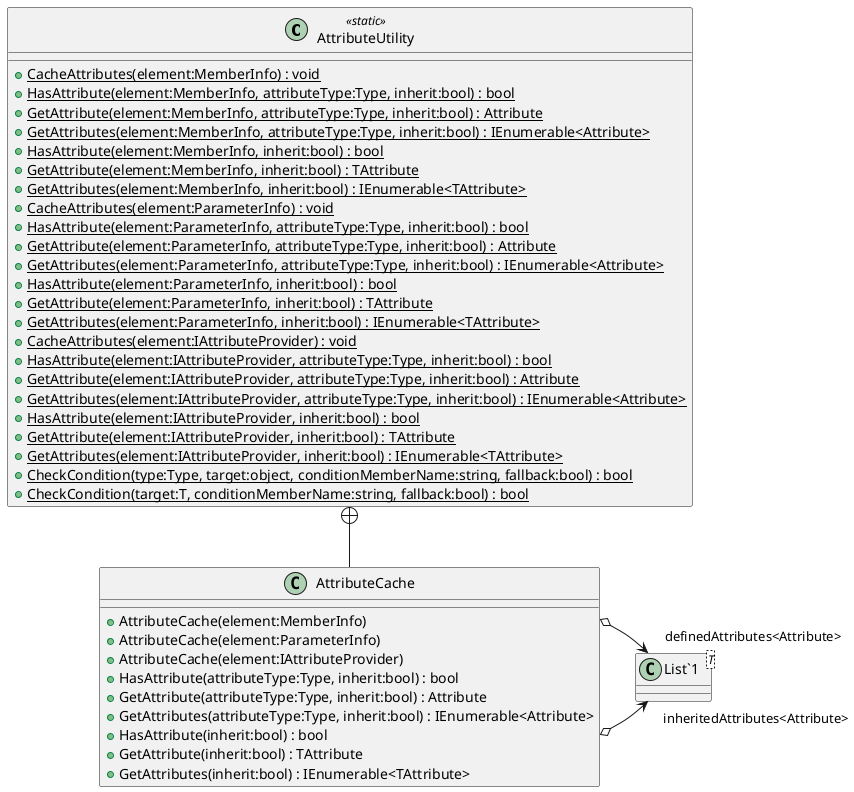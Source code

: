 @startuml
class AttributeUtility <<static>> {
    + {static} CacheAttributes(element:MemberInfo) : void
    + {static} HasAttribute(element:MemberInfo, attributeType:Type, inherit:bool) : bool
    + {static} GetAttribute(element:MemberInfo, attributeType:Type, inherit:bool) : Attribute
    + {static} GetAttributes(element:MemberInfo, attributeType:Type, inherit:bool) : IEnumerable<Attribute>
    + {static} HasAttribute(element:MemberInfo, inherit:bool) : bool
    + {static} GetAttribute(element:MemberInfo, inherit:bool) : TAttribute
    + {static} GetAttributes(element:MemberInfo, inherit:bool) : IEnumerable<TAttribute>
    + {static} CacheAttributes(element:ParameterInfo) : void
    + {static} HasAttribute(element:ParameterInfo, attributeType:Type, inherit:bool) : bool
    + {static} GetAttribute(element:ParameterInfo, attributeType:Type, inherit:bool) : Attribute
    + {static} GetAttributes(element:ParameterInfo, attributeType:Type, inherit:bool) : IEnumerable<Attribute>
    + {static} HasAttribute(element:ParameterInfo, inherit:bool) : bool
    + {static} GetAttribute(element:ParameterInfo, inherit:bool) : TAttribute
    + {static} GetAttributes(element:ParameterInfo, inherit:bool) : IEnumerable<TAttribute>
    + {static} CacheAttributes(element:IAttributeProvider) : void
    + {static} HasAttribute(element:IAttributeProvider, attributeType:Type, inherit:bool) : bool
    + {static} GetAttribute(element:IAttributeProvider, attributeType:Type, inherit:bool) : Attribute
    + {static} GetAttributes(element:IAttributeProvider, attributeType:Type, inherit:bool) : IEnumerable<Attribute>
    + {static} HasAttribute(element:IAttributeProvider, inherit:bool) : bool
    + {static} GetAttribute(element:IAttributeProvider, inherit:bool) : TAttribute
    + {static} GetAttributes(element:IAttributeProvider, inherit:bool) : IEnumerable<TAttribute>
    + {static} CheckCondition(type:Type, target:object, conditionMemberName:string, fallback:bool) : bool
    + {static} CheckCondition(target:T, conditionMemberName:string, fallback:bool) : bool
}
class AttributeCache {
    + AttributeCache(element:MemberInfo)
    + AttributeCache(element:ParameterInfo)
    + AttributeCache(element:IAttributeProvider)
    + HasAttribute(attributeType:Type, inherit:bool) : bool
    + GetAttribute(attributeType:Type, inherit:bool) : Attribute
    + GetAttributes(attributeType:Type, inherit:bool) : IEnumerable<Attribute>
    + HasAttribute(inherit:bool) : bool
    + GetAttribute(inherit:bool) : TAttribute
    + GetAttributes(inherit:bool) : IEnumerable<TAttribute>
}
class "List`1"<T> {
}
AttributeUtility +-- AttributeCache
AttributeCache o-> "inheritedAttributes<Attribute>" "List`1"
AttributeCache o-> "definedAttributes<Attribute>" "List`1"
@enduml
